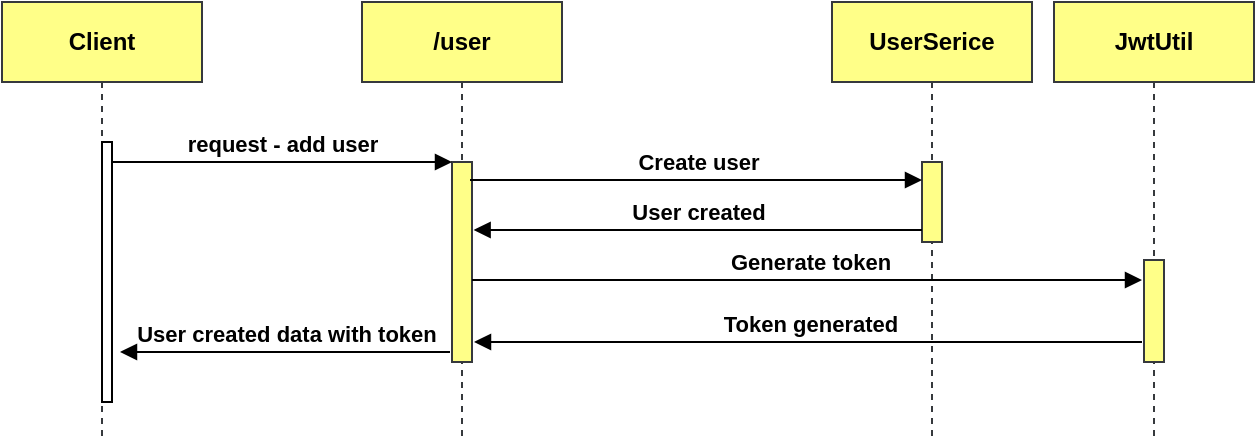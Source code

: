 <mxfile version="23.1.5" type="device">
  <diagram name="Page-1" id="2YBvvXClWsGukQMizWep">
    <mxGraphModel dx="794" dy="454" grid="1" gridSize="10" guides="1" tooltips="1" connect="1" arrows="1" fold="1" page="1" pageScale="1" pageWidth="850" pageHeight="1100" math="0" shadow="0">
      <root>
        <mxCell id="0" />
        <mxCell id="1" parent="0" />
        <mxCell id="aM9ryv3xv72pqoxQDRHE-1" value="&lt;b&gt;Client&lt;/b&gt;" style="shape=umlLifeline;perimeter=lifelinePerimeter;whiteSpace=wrap;html=1;container=0;dropTarget=0;collapsible=0;recursiveResize=0;outlineConnect=0;portConstraint=eastwest;newEdgeStyle={&quot;edgeStyle&quot;:&quot;elbowEdgeStyle&quot;,&quot;elbow&quot;:&quot;vertical&quot;,&quot;curved&quot;:0,&quot;rounded&quot;:0};fillColor=#ffff88;strokeColor=#36393d;" parent="1" vertex="1">
          <mxGeometry x="40" y="40" width="100" height="220" as="geometry" />
        </mxCell>
        <mxCell id="aM9ryv3xv72pqoxQDRHE-2" value="" style="html=1;points=[];perimeter=orthogonalPerimeter;outlineConnect=0;targetShapes=umlLifeline;portConstraint=eastwest;newEdgeStyle={&quot;edgeStyle&quot;:&quot;elbowEdgeStyle&quot;,&quot;elbow&quot;:&quot;vertical&quot;,&quot;curved&quot;:0,&quot;rounded&quot;:0};" parent="aM9ryv3xv72pqoxQDRHE-1" vertex="1">
          <mxGeometry x="50" y="70" width="5" height="130" as="geometry" />
        </mxCell>
        <mxCell id="aM9ryv3xv72pqoxQDRHE-5" value="&lt;b&gt;/user&lt;/b&gt;" style="shape=umlLifeline;perimeter=lifelinePerimeter;whiteSpace=wrap;html=1;container=0;dropTarget=0;collapsible=0;recursiveResize=0;outlineConnect=0;portConstraint=eastwest;newEdgeStyle={&quot;edgeStyle&quot;:&quot;elbowEdgeStyle&quot;,&quot;elbow&quot;:&quot;vertical&quot;,&quot;curved&quot;:0,&quot;rounded&quot;:0};fillColor=#ffff88;strokeColor=#36393d;" parent="1" vertex="1">
          <mxGeometry x="220" y="40" width="100" height="220" as="geometry" />
        </mxCell>
        <mxCell id="aM9ryv3xv72pqoxQDRHE-6" value="" style="html=1;points=[];perimeter=orthogonalPerimeter;outlineConnect=0;targetShapes=umlLifeline;portConstraint=eastwest;newEdgeStyle={&quot;edgeStyle&quot;:&quot;elbowEdgeStyle&quot;,&quot;elbow&quot;:&quot;vertical&quot;,&quot;curved&quot;:0,&quot;rounded&quot;:0};fillColor=#ffff88;strokeColor=#36393d;" parent="aM9ryv3xv72pqoxQDRHE-5" vertex="1">
          <mxGeometry x="45" y="80" width="10" height="100" as="geometry" />
        </mxCell>
        <mxCell id="aM9ryv3xv72pqoxQDRHE-7" value="&lt;b&gt;request - add user&lt;/b&gt;" style="html=1;verticalAlign=bottom;endArrow=block;edgeStyle=elbowEdgeStyle;elbow=vertical;curved=0;rounded=0;" parent="1" source="aM9ryv3xv72pqoxQDRHE-2" target="aM9ryv3xv72pqoxQDRHE-6" edge="1">
          <mxGeometry relative="1" as="geometry">
            <mxPoint x="195" y="130" as="sourcePoint" />
            <Array as="points">
              <mxPoint x="180" y="120" />
            </Array>
          </mxGeometry>
        </mxCell>
        <mxCell id="aM9ryv3xv72pqoxQDRHE-9" value="&lt;b&gt;User created data with token&lt;/b&gt;" style="html=1;verticalAlign=bottom;endArrow=block;edgeStyle=elbowEdgeStyle;elbow=vertical;curved=0;rounded=0;" parent="1" edge="1">
          <mxGeometry relative="1" as="geometry">
            <mxPoint x="264" y="215.0" as="sourcePoint" />
            <Array as="points">
              <mxPoint x="189" y="215" />
            </Array>
            <mxPoint x="99.0" y="215" as="targetPoint" />
          </mxGeometry>
        </mxCell>
        <mxCell id="1lTefItkao8FOHIEQmrX-4" value="&lt;b&gt;UserSerice&lt;/b&gt;" style="shape=umlLifeline;perimeter=lifelinePerimeter;whiteSpace=wrap;html=1;container=0;dropTarget=0;collapsible=0;recursiveResize=0;outlineConnect=0;portConstraint=eastwest;newEdgeStyle={&quot;edgeStyle&quot;:&quot;elbowEdgeStyle&quot;,&quot;elbow&quot;:&quot;vertical&quot;,&quot;curved&quot;:0,&quot;rounded&quot;:0};fillColor=#ffff88;strokeColor=#36393d;" parent="1" vertex="1">
          <mxGeometry x="455" y="40" width="100" height="220" as="geometry" />
        </mxCell>
        <mxCell id="1lTefItkao8FOHIEQmrX-5" value="" style="html=1;points=[];perimeter=orthogonalPerimeter;outlineConnect=0;targetShapes=umlLifeline;portConstraint=eastwest;newEdgeStyle={&quot;edgeStyle&quot;:&quot;elbowEdgeStyle&quot;,&quot;elbow&quot;:&quot;vertical&quot;,&quot;curved&quot;:0,&quot;rounded&quot;:0};fillColor=#ffff88;strokeColor=#36393d;" parent="1lTefItkao8FOHIEQmrX-4" vertex="1">
          <mxGeometry x="45" y="80" width="10" height="40" as="geometry" />
        </mxCell>
        <mxCell id="1lTefItkao8FOHIEQmrX-6" value="&lt;b&gt;JwtUtil&lt;/b&gt;" style="shape=umlLifeline;perimeter=lifelinePerimeter;whiteSpace=wrap;html=1;container=0;dropTarget=0;collapsible=0;recursiveResize=0;outlineConnect=0;portConstraint=eastwest;newEdgeStyle={&quot;edgeStyle&quot;:&quot;elbowEdgeStyle&quot;,&quot;elbow&quot;:&quot;vertical&quot;,&quot;curved&quot;:0,&quot;rounded&quot;:0};fillColor=#ffff88;strokeColor=#36393d;" parent="1" vertex="1">
          <mxGeometry x="566" y="40" width="100" height="220" as="geometry" />
        </mxCell>
        <mxCell id="1lTefItkao8FOHIEQmrX-7" value="" style="html=1;points=[];perimeter=orthogonalPerimeter;outlineConnect=0;targetShapes=umlLifeline;portConstraint=eastwest;newEdgeStyle={&quot;edgeStyle&quot;:&quot;elbowEdgeStyle&quot;,&quot;elbow&quot;:&quot;vertical&quot;,&quot;curved&quot;:0,&quot;rounded&quot;:0};fillColor=#ffff88;strokeColor=#36393d;" parent="1lTefItkao8FOHIEQmrX-6" vertex="1">
          <mxGeometry x="45" y="129" width="10" height="51" as="geometry" />
        </mxCell>
        <mxCell id="1lTefItkao8FOHIEQmrX-8" value="&lt;b&gt;Create user&lt;/b&gt;" style="html=1;verticalAlign=bottom;endArrow=block;edgeStyle=elbowEdgeStyle;elbow=vertical;curved=0;rounded=0;" parent="1" edge="1">
          <mxGeometry x="0.003" relative="1" as="geometry">
            <mxPoint x="274" y="129" as="sourcePoint" />
            <Array as="points">
              <mxPoint x="359" y="129" />
            </Array>
            <mxPoint x="500" y="129" as="targetPoint" />
            <mxPoint as="offset" />
          </mxGeometry>
        </mxCell>
        <mxCell id="1lTefItkao8FOHIEQmrX-9" value="&lt;b&gt;Generate token&lt;/b&gt;" style="html=1;verticalAlign=bottom;endArrow=block;edgeStyle=elbowEdgeStyle;elbow=vertical;curved=0;rounded=0;" parent="1" source="aM9ryv3xv72pqoxQDRHE-6" edge="1">
          <mxGeometry x="0.007" relative="1" as="geometry">
            <mxPoint x="280" y="180" as="sourcePoint" />
            <Array as="points" />
            <mxPoint x="610" y="179" as="targetPoint" />
            <mxPoint as="offset" />
          </mxGeometry>
        </mxCell>
        <mxCell id="1lTefItkao8FOHIEQmrX-10" value="&lt;b&gt;Token generated&lt;/b&gt;" style="html=1;verticalAlign=bottom;endArrow=block;edgeStyle=elbowEdgeStyle;elbow=vertical;curved=0;rounded=0;" parent="1" edge="1">
          <mxGeometry x="-0.002" relative="1" as="geometry">
            <mxPoint x="610" y="210" as="sourcePoint" />
            <Array as="points">
              <mxPoint x="529" y="210" />
            </Array>
            <mxPoint x="276" y="210" as="targetPoint" />
            <mxPoint as="offset" />
          </mxGeometry>
        </mxCell>
        <mxCell id="1lTefItkao8FOHIEQmrX-11" value="&lt;b&gt;User created&lt;/b&gt;" style="html=1;verticalAlign=bottom;endArrow=block;edgeStyle=elbowEdgeStyle;elbow=vertical;curved=0;rounded=0;" parent="1" source="1lTefItkao8FOHIEQmrX-5" edge="1">
          <mxGeometry x="-0.001" relative="1" as="geometry">
            <mxPoint x="503" y="154" as="sourcePoint" />
            <Array as="points">
              <mxPoint x="428" y="154" />
            </Array>
            <mxPoint x="275.81" y="154" as="targetPoint" />
            <mxPoint as="offset" />
          </mxGeometry>
        </mxCell>
      </root>
    </mxGraphModel>
  </diagram>
</mxfile>
